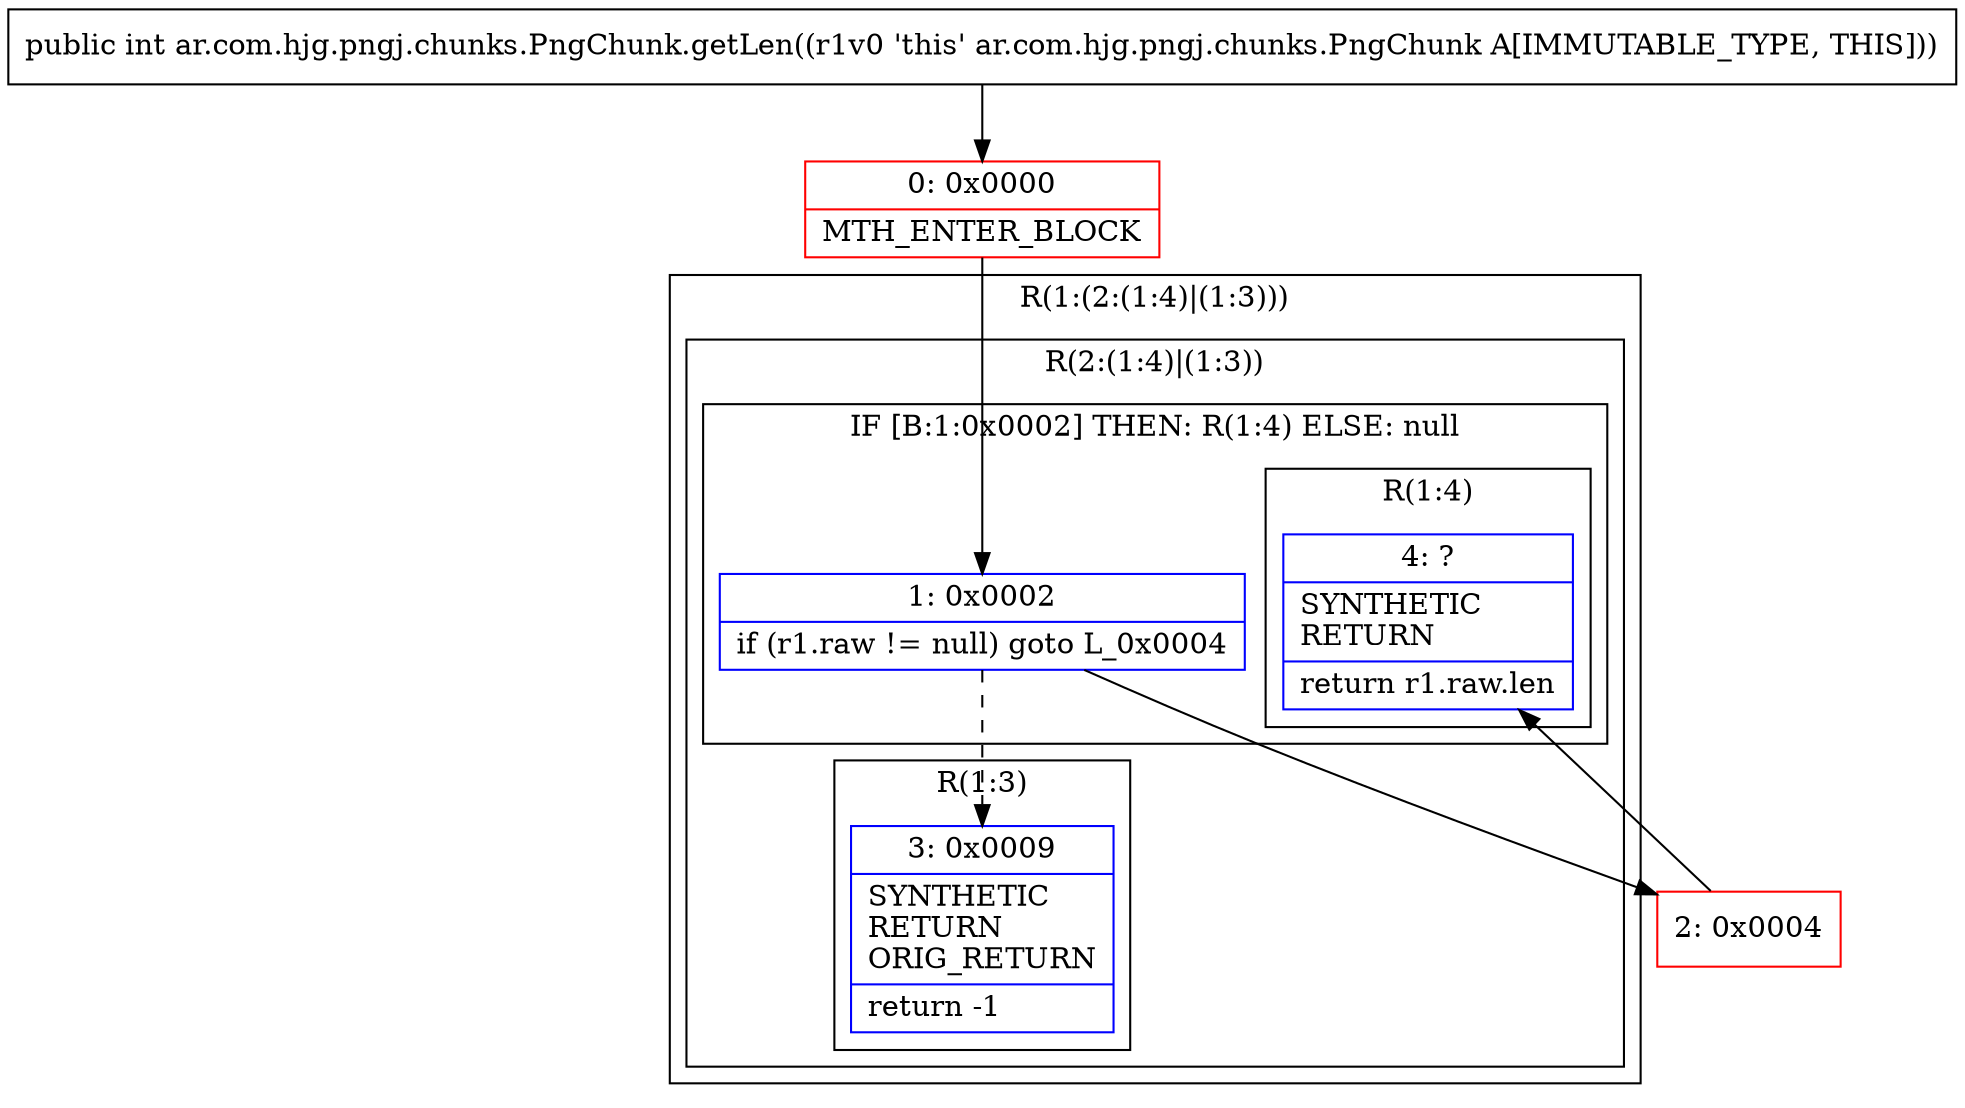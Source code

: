 digraph "CFG forar.com.hjg.pngj.chunks.PngChunk.getLen()I" {
subgraph cluster_Region_88486634 {
label = "R(1:(2:(1:4)|(1:3)))";
node [shape=record,color=blue];
subgraph cluster_Region_100582064 {
label = "R(2:(1:4)|(1:3))";
node [shape=record,color=blue];
subgraph cluster_IfRegion_735114534 {
label = "IF [B:1:0x0002] THEN: R(1:4) ELSE: null";
node [shape=record,color=blue];
Node_1 [shape=record,label="{1\:\ 0x0002|if (r1.raw != null) goto L_0x0004\l}"];
subgraph cluster_Region_593385454 {
label = "R(1:4)";
node [shape=record,color=blue];
Node_4 [shape=record,label="{4\:\ ?|SYNTHETIC\lRETURN\l|return r1.raw.len\l}"];
}
}
subgraph cluster_Region_398192653 {
label = "R(1:3)";
node [shape=record,color=blue];
Node_3 [shape=record,label="{3\:\ 0x0009|SYNTHETIC\lRETURN\lORIG_RETURN\l|return \-1\l}"];
}
}
}
Node_0 [shape=record,color=red,label="{0\:\ 0x0000|MTH_ENTER_BLOCK\l}"];
Node_2 [shape=record,color=red,label="{2\:\ 0x0004}"];
MethodNode[shape=record,label="{public int ar.com.hjg.pngj.chunks.PngChunk.getLen((r1v0 'this' ar.com.hjg.pngj.chunks.PngChunk A[IMMUTABLE_TYPE, THIS])) }"];
MethodNode -> Node_0;
Node_1 -> Node_2;
Node_1 -> Node_3[style=dashed];
Node_0 -> Node_1;
Node_2 -> Node_4;
}

